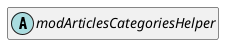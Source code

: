 @startuml
set namespaceSeparator \\
hide members
hide << alias >> circle

abstract class modArticlesCategoriesHelper
@enduml
